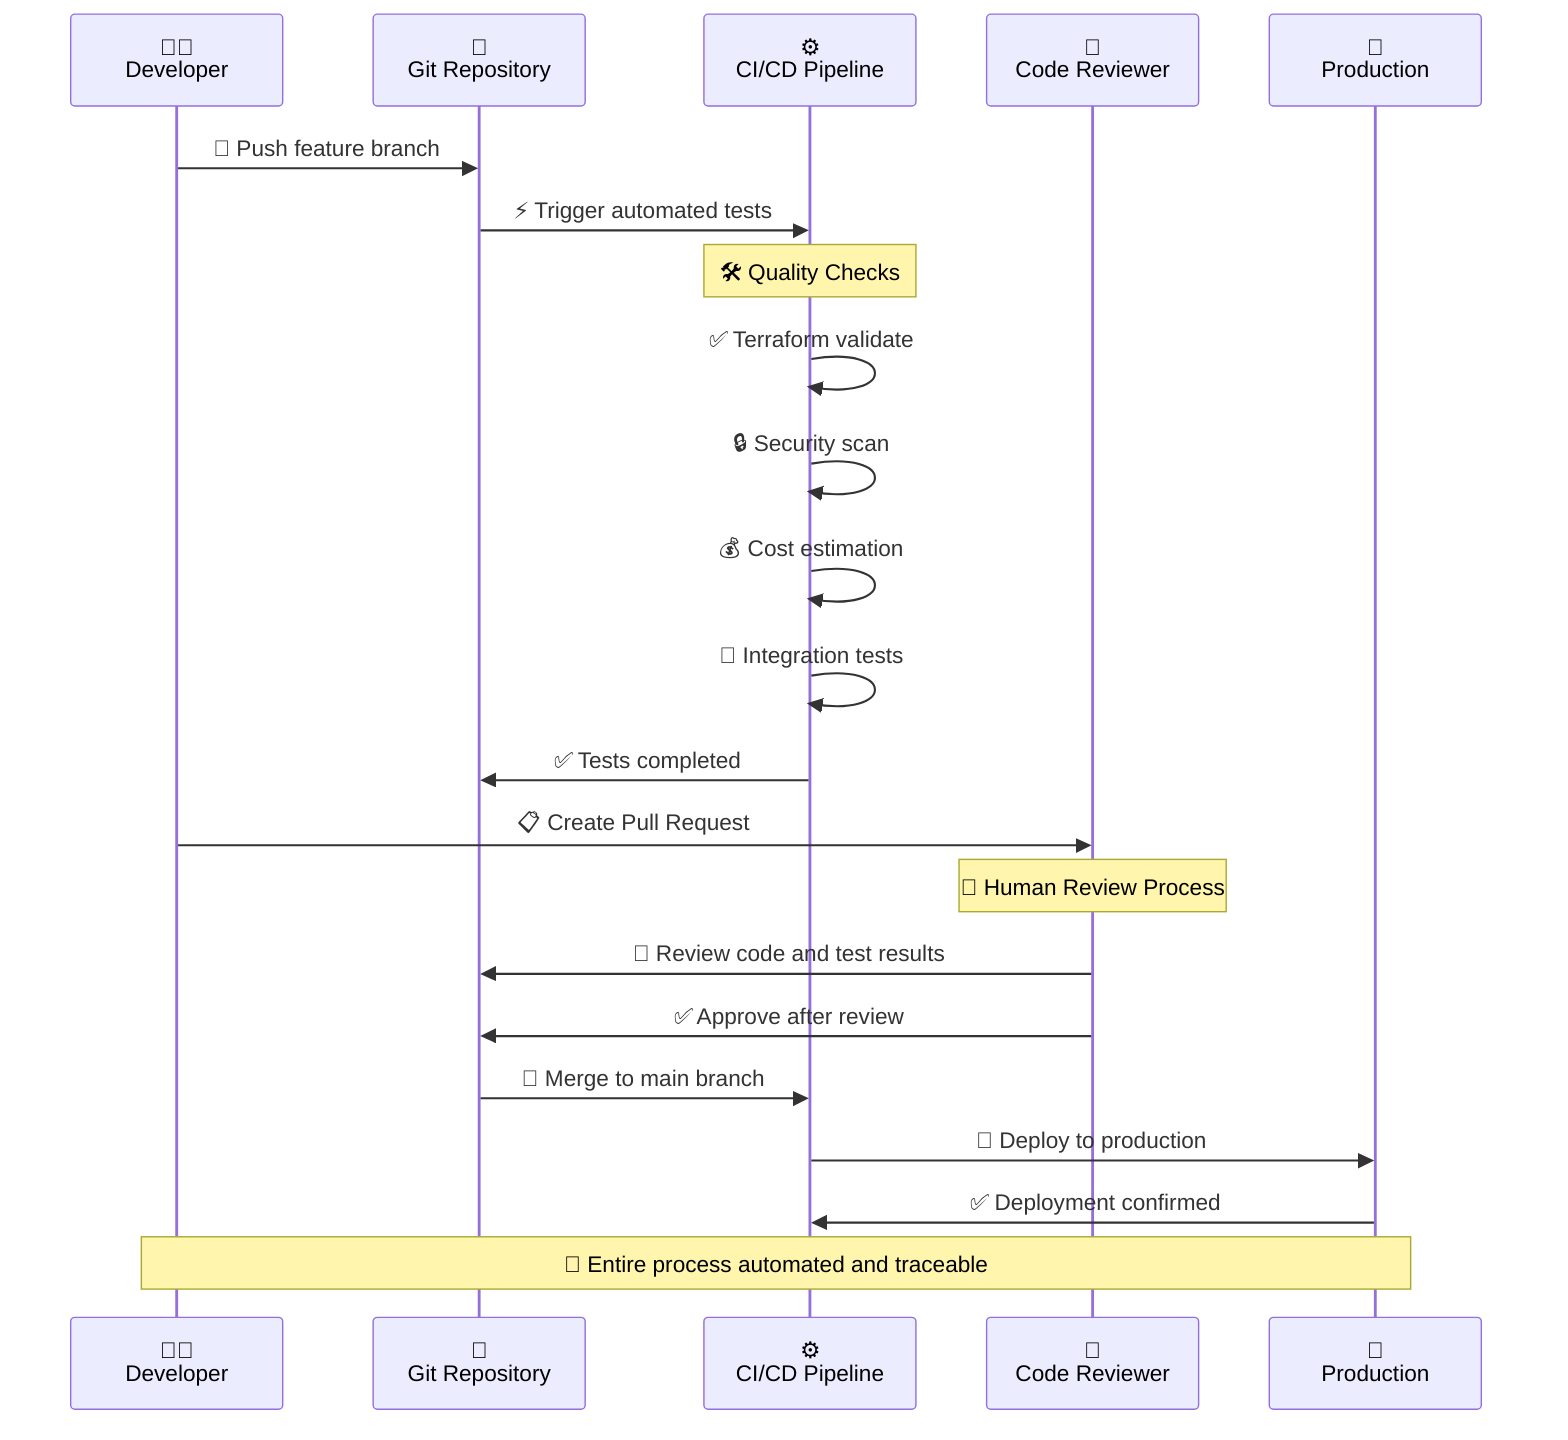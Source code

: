 sequenceDiagram
    participant Dev as 👩‍💻<br/>Developer
    participant Git as 📂<br/>Git Repository
    participant CI as ⚙️<br/>CI/CD Pipeline
    participant Rev as 👀<br/>Code Reviewer
    participant Prod as 🚀<br/>Production
    
    Dev->>Git: 📝 Push feature branch
    Git->>CI: ⚡ Trigger automated tests
    
    Note over CI: 🛠️ Quality Checks
    CI->>CI: ✅ Terraform validate
    CI->>CI: 🔒 Security scan
    CI->>CI: 💰 Cost estimation
    CI->>CI: 🧪 Integration tests
    
    CI->>Git: ✅ Tests completed
    Dev->>Rev: 📋 Create Pull Request
    
    Note over Rev: 👥 Human Review Process
    Rev->>Git: 👀 Review code and test results
    Rev->>Git: ✅ Approve after review
    
    Git->>CI: 🔄 Merge to main branch
    CI->>Prod: 🚀 Deploy to production
    Prod->>CI: ✅ Deployment confirmed
    
    Note over Dev,Prod: 🎯 Entire process automated and traceable